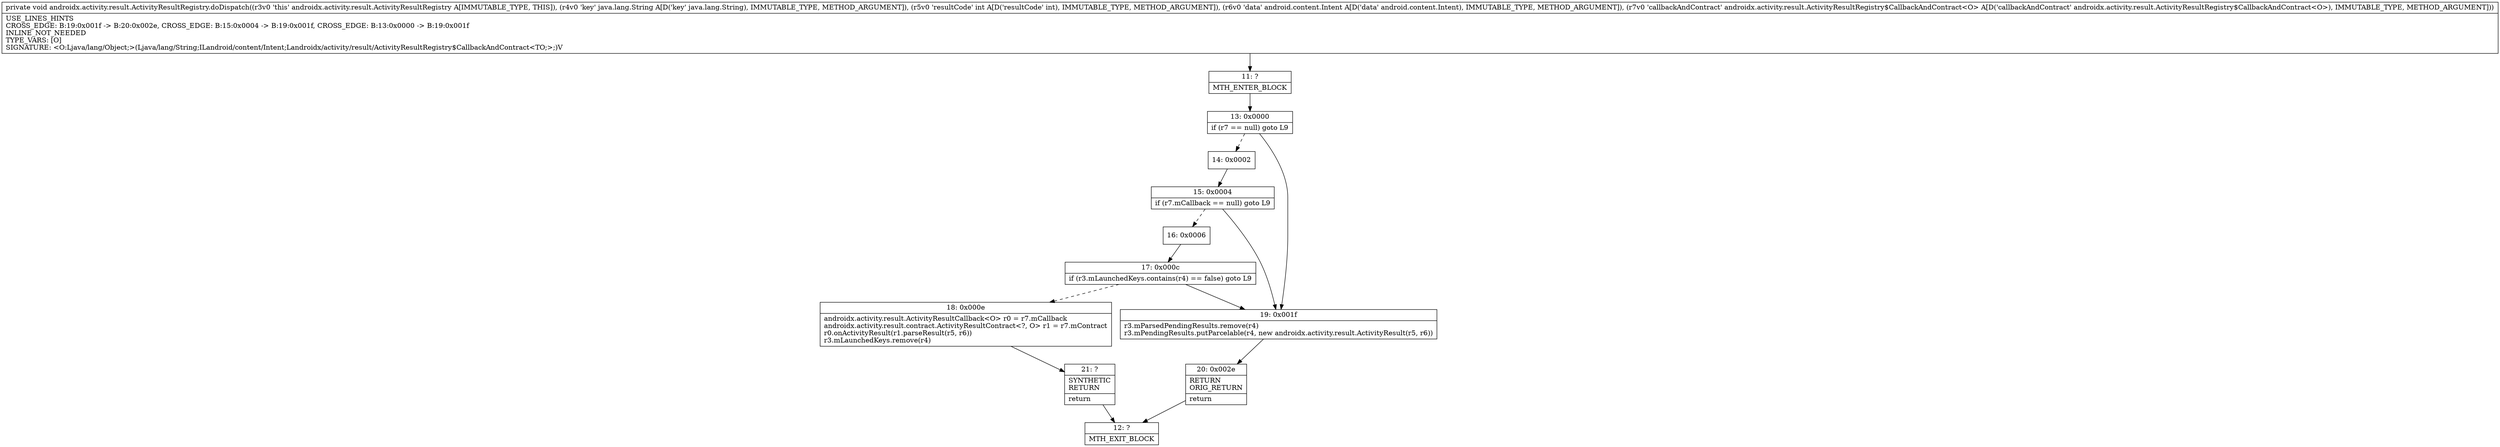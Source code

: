 digraph "CFG forandroidx.activity.result.ActivityResultRegistry.doDispatch(Ljava\/lang\/String;ILandroid\/content\/Intent;Landroidx\/activity\/result\/ActivityResultRegistry$CallbackAndContract;)V" {
Node_11 [shape=record,label="{11\:\ ?|MTH_ENTER_BLOCK\l}"];
Node_13 [shape=record,label="{13\:\ 0x0000|if (r7 == null) goto L9\l}"];
Node_14 [shape=record,label="{14\:\ 0x0002}"];
Node_15 [shape=record,label="{15\:\ 0x0004|if (r7.mCallback == null) goto L9\l}"];
Node_16 [shape=record,label="{16\:\ 0x0006}"];
Node_17 [shape=record,label="{17\:\ 0x000c|if (r3.mLaunchedKeys.contains(r4) == false) goto L9\l}"];
Node_18 [shape=record,label="{18\:\ 0x000e|androidx.activity.result.ActivityResultCallback\<O\> r0 = r7.mCallback\landroidx.activity.result.contract.ActivityResultContract\<?, O\> r1 = r7.mContract\lr0.onActivityResult(r1.parseResult(r5, r6))\lr3.mLaunchedKeys.remove(r4)\l}"];
Node_21 [shape=record,label="{21\:\ ?|SYNTHETIC\lRETURN\l|return\l}"];
Node_12 [shape=record,label="{12\:\ ?|MTH_EXIT_BLOCK\l}"];
Node_19 [shape=record,label="{19\:\ 0x001f|r3.mParsedPendingResults.remove(r4)\lr3.mPendingResults.putParcelable(r4, new androidx.activity.result.ActivityResult(r5, r6))\l}"];
Node_20 [shape=record,label="{20\:\ 0x002e|RETURN\lORIG_RETURN\l|return\l}"];
MethodNode[shape=record,label="{private void androidx.activity.result.ActivityResultRegistry.doDispatch((r3v0 'this' androidx.activity.result.ActivityResultRegistry A[IMMUTABLE_TYPE, THIS]), (r4v0 'key' java.lang.String A[D('key' java.lang.String), IMMUTABLE_TYPE, METHOD_ARGUMENT]), (r5v0 'resultCode' int A[D('resultCode' int), IMMUTABLE_TYPE, METHOD_ARGUMENT]), (r6v0 'data' android.content.Intent A[D('data' android.content.Intent), IMMUTABLE_TYPE, METHOD_ARGUMENT]), (r7v0 'callbackAndContract' androidx.activity.result.ActivityResultRegistry$CallbackAndContract\<O\> A[D('callbackAndContract' androidx.activity.result.ActivityResultRegistry$CallbackAndContract\<O\>), IMMUTABLE_TYPE, METHOD_ARGUMENT]))  | USE_LINES_HINTS\lCROSS_EDGE: B:19:0x001f \-\> B:20:0x002e, CROSS_EDGE: B:15:0x0004 \-\> B:19:0x001f, CROSS_EDGE: B:13:0x0000 \-\> B:19:0x001f\lINLINE_NOT_NEEDED\lTYPE_VARS: [O]\lSIGNATURE: \<O:Ljava\/lang\/Object;\>(Ljava\/lang\/String;ILandroid\/content\/Intent;Landroidx\/activity\/result\/ActivityResultRegistry$CallbackAndContract\<TO;\>;)V\l}"];
MethodNode -> Node_11;Node_11 -> Node_13;
Node_13 -> Node_14[style=dashed];
Node_13 -> Node_19;
Node_14 -> Node_15;
Node_15 -> Node_16[style=dashed];
Node_15 -> Node_19;
Node_16 -> Node_17;
Node_17 -> Node_18[style=dashed];
Node_17 -> Node_19;
Node_18 -> Node_21;
Node_21 -> Node_12;
Node_19 -> Node_20;
Node_20 -> Node_12;
}

